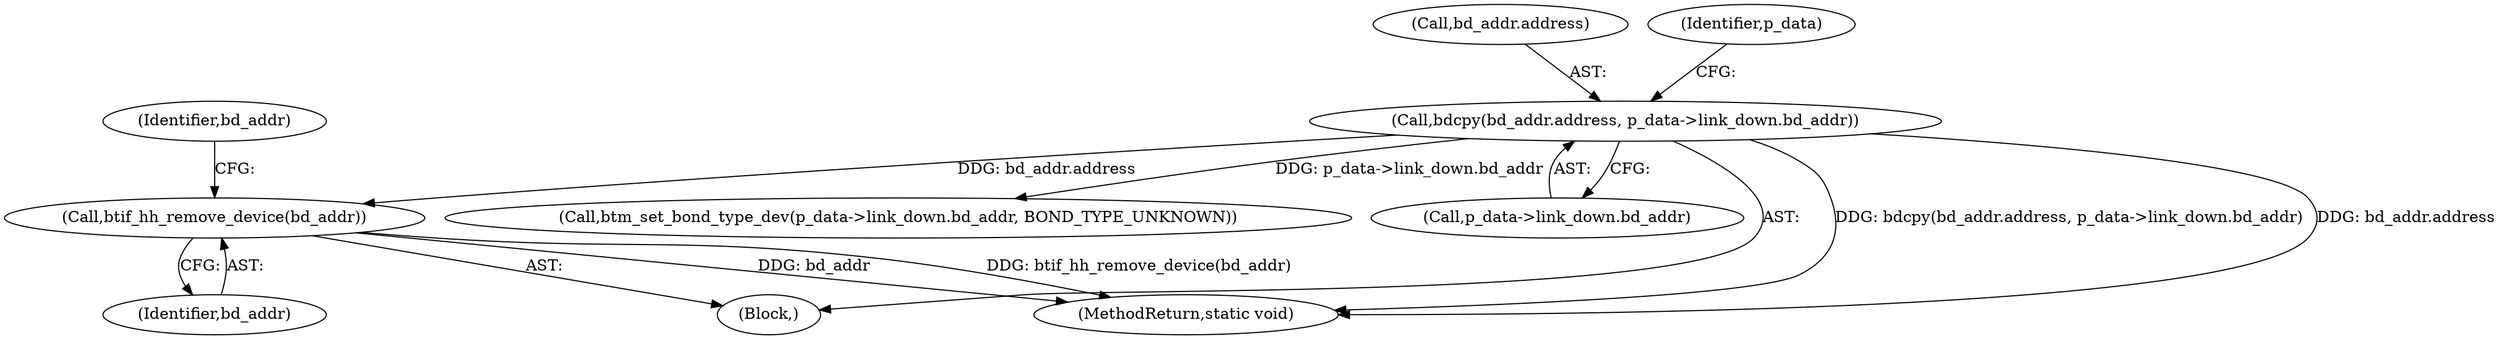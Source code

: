 digraph "0_Android_472271b153c5dc53c28beac55480a8d8434b2d5c_13@API" {
"1000323" [label="(Call,btif_hh_remove_device(bd_addr))"];
"1000307" [label="(Call,bdcpy(bd_addr.address, p_data->link_down.bd_addr))"];
"1000316" [label="(Call,btm_set_bond_type_dev(p_data->link_down.bd_addr, BOND_TYPE_UNKNOWN))"];
"1000307" [label="(Call,bdcpy(bd_addr.address, p_data->link_down.bd_addr))"];
"1000308" [label="(Call,bd_addr.address)"];
"1000132" [label="(Block,)"];
"1000311" [label="(Call,p_data->link_down.bd_addr)"];
"1000319" [label="(Identifier,p_data)"];
"1001051" [label="(MethodReturn,static void)"];
"1000324" [label="(Identifier,bd_addr)"];
"1000323" [label="(Call,btif_hh_remove_device(bd_addr))"];
"1000327" [label="(Identifier,bd_addr)"];
"1000323" -> "1000132"  [label="AST: "];
"1000323" -> "1000324"  [label="CFG: "];
"1000324" -> "1000323"  [label="AST: "];
"1000327" -> "1000323"  [label="CFG: "];
"1000323" -> "1001051"  [label="DDG: bd_addr"];
"1000323" -> "1001051"  [label="DDG: btif_hh_remove_device(bd_addr)"];
"1000307" -> "1000323"  [label="DDG: bd_addr.address"];
"1000307" -> "1000132"  [label="AST: "];
"1000307" -> "1000311"  [label="CFG: "];
"1000308" -> "1000307"  [label="AST: "];
"1000311" -> "1000307"  [label="AST: "];
"1000319" -> "1000307"  [label="CFG: "];
"1000307" -> "1001051"  [label="DDG: bdcpy(bd_addr.address, p_data->link_down.bd_addr)"];
"1000307" -> "1001051"  [label="DDG: bd_addr.address"];
"1000307" -> "1000316"  [label="DDG: p_data->link_down.bd_addr"];
}

